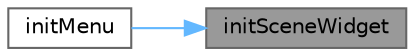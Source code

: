 digraph "initSceneWidget"
{
 // LATEX_PDF_SIZE
  bgcolor="transparent";
  edge [fontname=Helvetica,fontsize=10,labelfontname=Helvetica,labelfontsize=10];
  node [fontname=Helvetica,fontsize=10,shape=box,height=0.2,width=0.4];
  rankdir="RL";
  Node1 [id="Node000001",label="initSceneWidget",height=0.2,width=0.4,color="gray40", fillcolor="grey60", style="filled", fontcolor="black",tooltip="初始化场景分类窗口"];
  Node1 -> Node2 [id="edge1_Node000001_Node000002",dir="back",color="steelblue1",style="solid",tooltip=" "];
  Node2 [id="Node000002",label="initMenu",height=0.2,width=0.4,color="grey40", fillcolor="white", style="filled",URL="$class_list_option_menu.html#a9b45abf428270b1d7e17309e9fc6fe1f",tooltip="初始化菜单布局和内容"];
}
